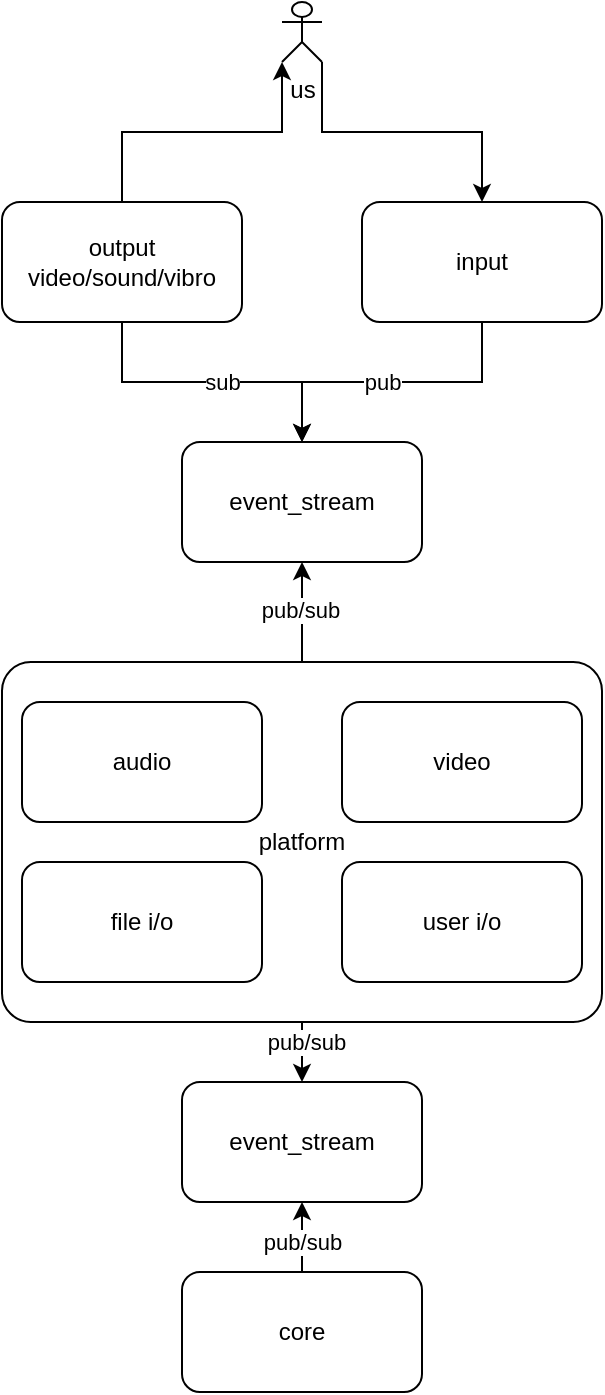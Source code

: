 <mxfile version="13.7.6" type="device"><diagram id="c-sZjg5xuxjsbhPdAgGv" name="Page-1"><mxGraphModel dx="1892" dy="2261" grid="1" gridSize="10" guides="1" tooltips="1" connect="1" arrows="1" fold="1" page="1" pageScale="1" pageWidth="827" pageHeight="1169" math="0" shadow="0"><root><mxCell id="0"/><mxCell id="1" parent="0"/><mxCell id="D-58jhQrSnAC0e4IvX77-20" style="edgeStyle=orthogonalEdgeStyle;rounded=0;orthogonalLoop=1;jettySize=auto;html=1;exitX=0.5;exitY=1;exitDx=0;exitDy=0;entryX=0.5;entryY=0;entryDx=0;entryDy=0;" edge="1" parent="1" source="D-58jhQrSnAC0e4IvX77-1" target="D-58jhQrSnAC0e4IvX77-13"><mxGeometry relative="1" as="geometry"/></mxCell><mxCell id="D-58jhQrSnAC0e4IvX77-21" value="pub/sub" style="edgeLabel;html=1;align=center;verticalAlign=middle;resizable=0;points=[];" vertex="1" connectable="0" parent="D-58jhQrSnAC0e4IvX77-20"><mxGeometry x="-0.333" y="2" relative="1" as="geometry"><mxPoint as="offset"/></mxGeometry></mxCell><mxCell id="D-58jhQrSnAC0e4IvX77-26" style="edgeStyle=orthogonalEdgeStyle;rounded=0;orthogonalLoop=1;jettySize=auto;html=1;exitX=0.5;exitY=0;exitDx=0;exitDy=0;entryX=0.5;entryY=1;entryDx=0;entryDy=0;" edge="1" parent="1" source="D-58jhQrSnAC0e4IvX77-1" target="D-58jhQrSnAC0e4IvX77-22"><mxGeometry relative="1" as="geometry"/></mxCell><mxCell id="D-58jhQrSnAC0e4IvX77-27" value="pub/sub" style="edgeLabel;html=1;align=center;verticalAlign=middle;resizable=0;points=[];" vertex="1" connectable="0" parent="D-58jhQrSnAC0e4IvX77-26"><mxGeometry x="0.046" y="1" relative="1" as="geometry"><mxPoint as="offset"/></mxGeometry></mxCell><mxCell id="D-58jhQrSnAC0e4IvX77-1" value="platform" style="rounded=1;whiteSpace=wrap;html=1;arcSize=8;" vertex="1" parent="1"><mxGeometry x="50" y="220" width="300" height="180" as="geometry"/></mxCell><mxCell id="D-58jhQrSnAC0e4IvX77-28" style="edgeStyle=orthogonalEdgeStyle;rounded=0;orthogonalLoop=1;jettySize=auto;html=1;exitX=0.5;exitY=1;exitDx=0;exitDy=0;entryX=0.5;entryY=0;entryDx=0;entryDy=0;" edge="1" parent="1" source="D-58jhQrSnAC0e4IvX77-2" target="D-58jhQrSnAC0e4IvX77-22"><mxGeometry relative="1" as="geometry"/></mxCell><mxCell id="D-58jhQrSnAC0e4IvX77-31" value="pub" style="edgeLabel;html=1;align=center;verticalAlign=middle;resizable=0;points=[];" vertex="1" connectable="0" parent="D-58jhQrSnAC0e4IvX77-28"><mxGeometry x="-0.015" y="1" relative="1" as="geometry"><mxPoint x="-6" y="-1" as="offset"/></mxGeometry></mxCell><mxCell id="D-58jhQrSnAC0e4IvX77-2" value="input" style="rounded=1;whiteSpace=wrap;html=1;" vertex="1" parent="1"><mxGeometry x="230" y="-10" width="120" height="60" as="geometry"/></mxCell><mxCell id="D-58jhQrSnAC0e4IvX77-7" style="edgeStyle=orthogonalEdgeStyle;rounded=0;orthogonalLoop=1;jettySize=auto;html=1;exitX=1;exitY=1;exitDx=0;exitDy=0;exitPerimeter=0;entryX=0.5;entryY=0;entryDx=0;entryDy=0;" edge="1" parent="1" source="D-58jhQrSnAC0e4IvX77-3" target="D-58jhQrSnAC0e4IvX77-2"><mxGeometry relative="1" as="geometry"/></mxCell><mxCell id="D-58jhQrSnAC0e4IvX77-3" value="us" style="shape=umlActor;verticalLabelPosition=bottom;verticalAlign=top;html=1;outlineConnect=0;" vertex="1" parent="1"><mxGeometry x="190" y="-110" width="20" height="30" as="geometry"/></mxCell><mxCell id="D-58jhQrSnAC0e4IvX77-14" style="edgeStyle=orthogonalEdgeStyle;rounded=0;orthogonalLoop=1;jettySize=auto;html=1;exitX=0.5;exitY=0;exitDx=0;exitDy=0;entryX=0.5;entryY=1;entryDx=0;entryDy=0;" edge="1" parent="1" source="D-58jhQrSnAC0e4IvX77-4" target="D-58jhQrSnAC0e4IvX77-13"><mxGeometry relative="1" as="geometry"/></mxCell><mxCell id="D-58jhQrSnAC0e4IvX77-19" value="pub/sub" style="edgeLabel;html=1;align=center;verticalAlign=middle;resizable=0;points=[];" vertex="1" connectable="0" parent="D-58jhQrSnAC0e4IvX77-14"><mxGeometry x="-0.429" y="-1" relative="1" as="geometry"><mxPoint x="-1" y="-5" as="offset"/></mxGeometry></mxCell><mxCell id="D-58jhQrSnAC0e4IvX77-4" value="core" style="rounded=1;whiteSpace=wrap;html=1;" vertex="1" parent="1"><mxGeometry x="140" y="525" width="120" height="60" as="geometry"/></mxCell><mxCell id="D-58jhQrSnAC0e4IvX77-8" style="edgeStyle=orthogonalEdgeStyle;rounded=0;orthogonalLoop=1;jettySize=auto;html=1;exitX=0.5;exitY=0;exitDx=0;exitDy=0;entryX=0;entryY=1;entryDx=0;entryDy=0;entryPerimeter=0;" edge="1" parent="1" source="D-58jhQrSnAC0e4IvX77-5" target="D-58jhQrSnAC0e4IvX77-3"><mxGeometry relative="1" as="geometry"/></mxCell><mxCell id="D-58jhQrSnAC0e4IvX77-30" style="edgeStyle=orthogonalEdgeStyle;rounded=0;orthogonalLoop=1;jettySize=auto;html=1;exitX=0.5;exitY=1;exitDx=0;exitDy=0;entryX=0.5;entryY=0;entryDx=0;entryDy=0;" edge="1" parent="1" source="D-58jhQrSnAC0e4IvX77-5" target="D-58jhQrSnAC0e4IvX77-22"><mxGeometry relative="1" as="geometry"/></mxCell><mxCell id="D-58jhQrSnAC0e4IvX77-32" value="sub" style="edgeLabel;html=1;align=center;verticalAlign=middle;resizable=0;points=[];" vertex="1" connectable="0" parent="D-58jhQrSnAC0e4IvX77-30"><mxGeometry x="-0.682" y="5" relative="1" as="geometry"><mxPoint x="45" y="6" as="offset"/></mxGeometry></mxCell><mxCell id="D-58jhQrSnAC0e4IvX77-5" value="output&lt;br&gt;video/sound/vibro" style="rounded=1;whiteSpace=wrap;html=1;" vertex="1" parent="1"><mxGeometry x="50" y="-10" width="120" height="60" as="geometry"/></mxCell><mxCell id="D-58jhQrSnAC0e4IvX77-9" value="video" style="rounded=1;whiteSpace=wrap;html=1;" vertex="1" parent="1"><mxGeometry x="220" y="240" width="120" height="60" as="geometry"/></mxCell><mxCell id="D-58jhQrSnAC0e4IvX77-10" value="audio" style="rounded=1;whiteSpace=wrap;html=1;" vertex="1" parent="1"><mxGeometry x="60" y="240" width="120" height="60" as="geometry"/></mxCell><mxCell id="D-58jhQrSnAC0e4IvX77-11" value="file i/o" style="rounded=1;whiteSpace=wrap;html=1;" vertex="1" parent="1"><mxGeometry x="60" y="320" width="120" height="60" as="geometry"/></mxCell><mxCell id="D-58jhQrSnAC0e4IvX77-12" value="user i/o" style="rounded=1;whiteSpace=wrap;html=1;" vertex="1" parent="1"><mxGeometry x="220" y="320" width="120" height="60" as="geometry"/></mxCell><mxCell id="D-58jhQrSnAC0e4IvX77-13" value="event_stream" style="rounded=1;whiteSpace=wrap;html=1;" vertex="1" parent="1"><mxGeometry x="140" y="430" width="120" height="60" as="geometry"/></mxCell><mxCell id="D-58jhQrSnAC0e4IvX77-22" value="event_stream" style="rounded=1;whiteSpace=wrap;html=1;" vertex="1" parent="1"><mxGeometry x="140" y="110" width="120" height="60" as="geometry"/></mxCell></root></mxGraphModel></diagram></mxfile>